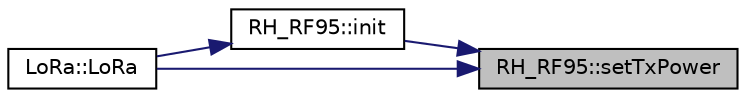 digraph "RH_RF95::setTxPower"
{
 // LATEX_PDF_SIZE
  edge [fontname="Helvetica",fontsize="10",labelfontname="Helvetica",labelfontsize="10"];
  node [fontname="Helvetica",fontsize="10",shape=record];
  rankdir="RL";
  Node1 [label="RH_RF95::setTxPower",height=0.2,width=0.4,color="black", fillcolor="grey75", style="filled", fontcolor="black",tooltip=" "];
  Node1 -> Node2 [dir="back",color="midnightblue",fontsize="10",style="solid",fontname="Helvetica"];
  Node2 [label="RH_RF95::init",height=0.2,width=0.4,color="black", fillcolor="white", style="filled",URL="$class_r_h___r_f95.html#aa7bee6fb7ad0e0d0ae5e04ed27cfd79d",tooltip=" "];
  Node2 -> Node3 [dir="back",color="midnightblue",fontsize="10",style="solid",fontname="Helvetica"];
  Node3 [label="LoRa::LoRa",height=0.2,width=0.4,color="black", fillcolor="white", style="filled",URL="$class_lo_ra.html#add01349547d8f36a69d2cad70b9363e5",tooltip=" "];
  Node1 -> Node3 [dir="back",color="midnightblue",fontsize="10",style="solid",fontname="Helvetica"];
}
